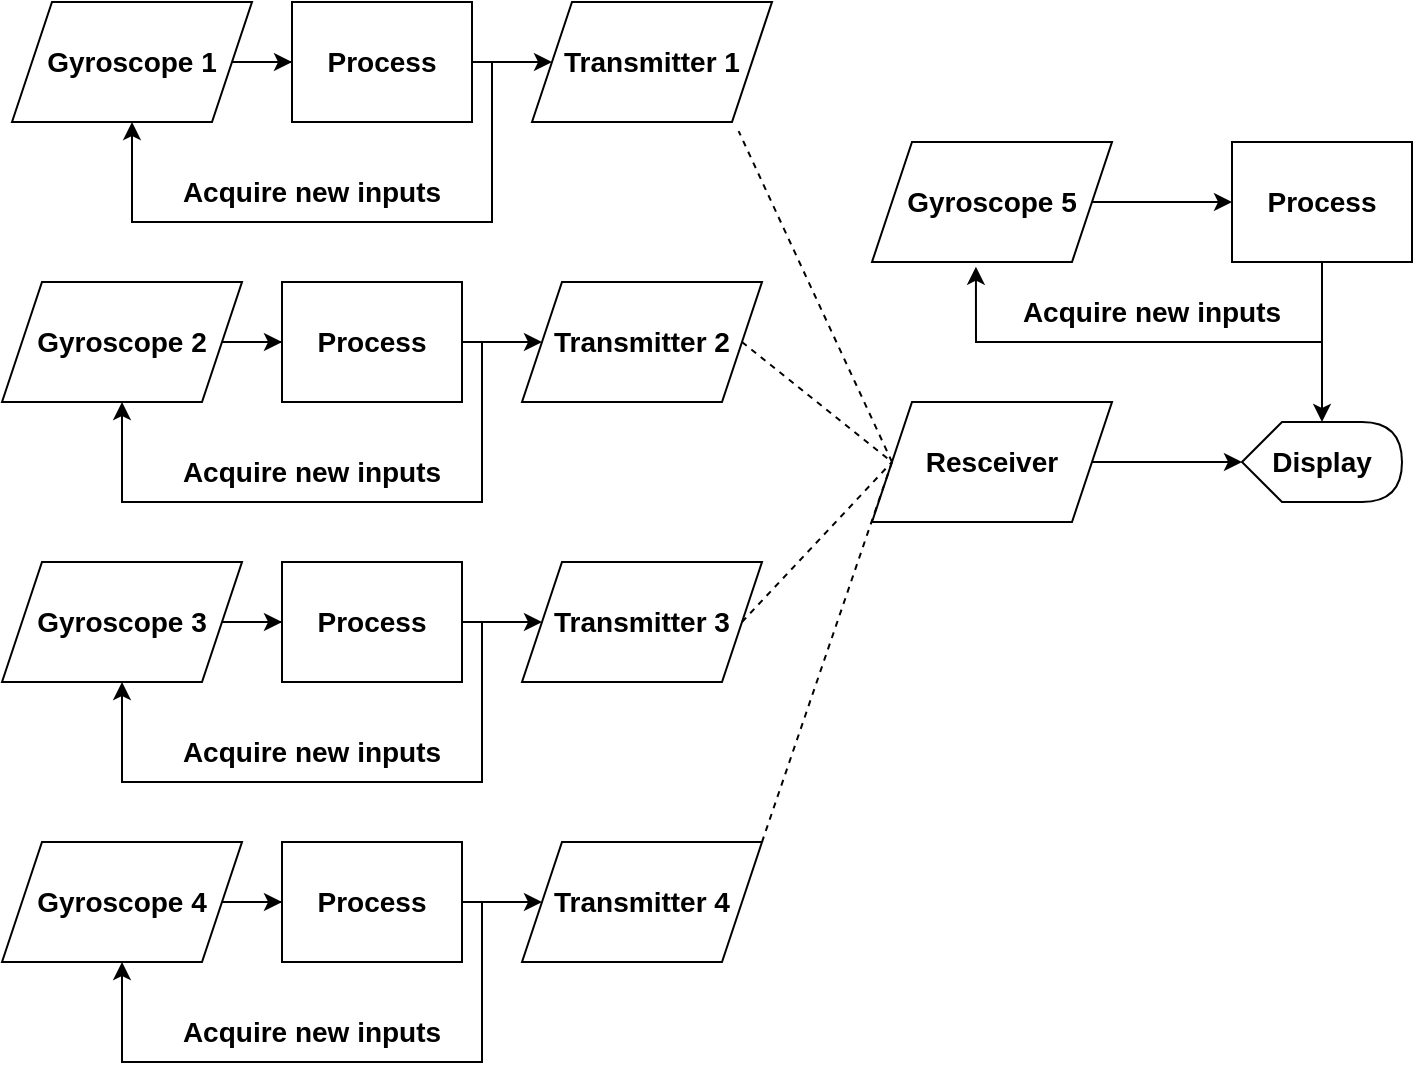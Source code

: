 <mxfile version="24.4.0" type="github">
  <diagram id="prtHgNgQTEPvFCAcTncT" name="Page-1">
    <mxGraphModel dx="1235" dy="614" grid="0" gridSize="10" guides="1" tooltips="1" connect="1" arrows="1" fold="1" page="1" pageScale="1" pageWidth="827" pageHeight="1169" math="0" shadow="0">
      <root>
        <mxCell id="0" />
        <mxCell id="1" parent="0" />
        <mxCell id="-HDPLg_2fKKEUQgn7wLb-13" value="" style="edgeStyle=orthogonalEdgeStyle;rounded=0;orthogonalLoop=1;jettySize=auto;html=1;" parent="1" source="-HDPLg_2fKKEUQgn7wLb-27" edge="1">
          <mxGeometry relative="1" as="geometry">
            <mxPoint x="330" y="270" as="targetPoint" />
          </mxGeometry>
        </mxCell>
        <mxCell id="-HDPLg_2fKKEUQgn7wLb-7" value="&lt;span style=&quot;font-size: 14px;&quot;&gt;Gyroscope 1&lt;/span&gt;" style="shape=parallelogram;perimeter=parallelogramPerimeter;whiteSpace=wrap;html=1;fixedSize=1;fontStyle=1" parent="1" vertex="1">
          <mxGeometry x="60" y="240" width="120" height="60" as="geometry" />
        </mxCell>
        <mxCell id="-HDPLg_2fKKEUQgn7wLb-17" value="Displ&lt;span style=&quot;background-color: initial;&quot;&gt;ay&lt;/span&gt;" style="shape=display;whiteSpace=wrap;html=1;fontStyle=1;fontSize=14;" parent="1" vertex="1">
          <mxGeometry x="675" y="450" width="80" height="40" as="geometry" />
        </mxCell>
        <mxCell id="-HDPLg_2fKKEUQgn7wLb-23" value="" style="endArrow=classic;html=1;rounded=0;entryX=0.5;entryY=1;entryDx=0;entryDy=0;" parent="1" target="-HDPLg_2fKKEUQgn7wLb-7" edge="1">
          <mxGeometry width="50" height="50" relative="1" as="geometry">
            <mxPoint x="300" y="270" as="sourcePoint" />
            <mxPoint x="100" y="330" as="targetPoint" />
            <Array as="points">
              <mxPoint x="300" y="350" />
              <mxPoint x="120" y="350" />
            </Array>
          </mxGeometry>
        </mxCell>
        <mxCell id="-HDPLg_2fKKEUQgn7wLb-25" value="&lt;b&gt;&lt;font style=&quot;font-size: 14px;&quot;&gt;Acquire new inputs&lt;/font&gt;&lt;/b&gt;" style="text;strokeColor=none;align=center;fillColor=none;html=1;verticalAlign=middle;whiteSpace=wrap;rounded=0;" parent="1" vertex="1">
          <mxGeometry x="140" y="320" width="140" height="30" as="geometry" />
        </mxCell>
        <mxCell id="-HDPLg_2fKKEUQgn7wLb-29" value="" style="edgeStyle=orthogonalEdgeStyle;rounded=0;orthogonalLoop=1;jettySize=auto;html=1;" parent="1" source="-HDPLg_2fKKEUQgn7wLb-7" target="-HDPLg_2fKKEUQgn7wLb-27" edge="1">
          <mxGeometry relative="1" as="geometry">
            <mxPoint x="170" y="270" as="sourcePoint" />
            <mxPoint x="414" y="213" as="targetPoint" />
          </mxGeometry>
        </mxCell>
        <mxCell id="-HDPLg_2fKKEUQgn7wLb-27" value="Process" style="rounded=0;whiteSpace=wrap;html=1;fontStyle=1;fontSize=14;" parent="1" vertex="1">
          <mxGeometry x="200" y="240" width="90" height="60" as="geometry" />
        </mxCell>
        <mxCell id="S8j3CGpkhIarZJjFq1TY-1" value="&lt;b&gt;&lt;font style=&quot;font-size: 14px;&quot;&gt;Transmitter 1&lt;/font&gt;&lt;/b&gt;" style="shape=parallelogram;perimeter=parallelogramPerimeter;whiteSpace=wrap;html=1;fixedSize=1;" vertex="1" parent="1">
          <mxGeometry x="320" y="240" width="120" height="60" as="geometry" />
        </mxCell>
        <mxCell id="S8j3CGpkhIarZJjFq1TY-2" value="" style="edgeStyle=orthogonalEdgeStyle;rounded=0;orthogonalLoop=1;jettySize=auto;html=1;" edge="1" parent="1" source="S8j3CGpkhIarZJjFq1TY-7">
          <mxGeometry relative="1" as="geometry">
            <mxPoint x="325" y="410" as="targetPoint" />
          </mxGeometry>
        </mxCell>
        <mxCell id="S8j3CGpkhIarZJjFq1TY-3" value="&lt;span style=&quot;font-size: 14px;&quot;&gt;Gyroscope 2&lt;/span&gt;" style="shape=parallelogram;perimeter=parallelogramPerimeter;whiteSpace=wrap;html=1;fixedSize=1;fontStyle=1" vertex="1" parent="1">
          <mxGeometry x="55" y="380" width="120" height="60" as="geometry" />
        </mxCell>
        <mxCell id="S8j3CGpkhIarZJjFq1TY-4" value="" style="endArrow=classic;html=1;rounded=0;entryX=0.5;entryY=1;entryDx=0;entryDy=0;" edge="1" parent="1" target="S8j3CGpkhIarZJjFq1TY-3">
          <mxGeometry width="50" height="50" relative="1" as="geometry">
            <mxPoint x="295" y="410" as="sourcePoint" />
            <mxPoint x="95" y="470" as="targetPoint" />
            <Array as="points">
              <mxPoint x="295" y="490" />
              <mxPoint x="115" y="490" />
            </Array>
          </mxGeometry>
        </mxCell>
        <mxCell id="S8j3CGpkhIarZJjFq1TY-5" value="&lt;b&gt;&lt;font style=&quot;font-size: 14px;&quot;&gt;Acquire new inputs&lt;/font&gt;&lt;/b&gt;" style="text;strokeColor=none;align=center;fillColor=none;html=1;verticalAlign=middle;whiteSpace=wrap;rounded=0;" vertex="1" parent="1">
          <mxGeometry x="140" y="460" width="140" height="30" as="geometry" />
        </mxCell>
        <mxCell id="S8j3CGpkhIarZJjFq1TY-6" value="" style="edgeStyle=orthogonalEdgeStyle;rounded=0;orthogonalLoop=1;jettySize=auto;html=1;" edge="1" parent="1" source="S8j3CGpkhIarZJjFq1TY-3" target="S8j3CGpkhIarZJjFq1TY-7">
          <mxGeometry relative="1" as="geometry">
            <mxPoint x="165" y="410" as="sourcePoint" />
            <mxPoint x="409" y="353" as="targetPoint" />
          </mxGeometry>
        </mxCell>
        <mxCell id="S8j3CGpkhIarZJjFq1TY-7" value="Process" style="rounded=0;whiteSpace=wrap;html=1;fontStyle=1;fontSize=14;" vertex="1" parent="1">
          <mxGeometry x="195" y="380" width="90" height="60" as="geometry" />
        </mxCell>
        <mxCell id="S8j3CGpkhIarZJjFq1TY-8" value="&lt;b&gt;&lt;font style=&quot;font-size: 14px;&quot;&gt;Transmitter 2&lt;/font&gt;&lt;/b&gt;" style="shape=parallelogram;perimeter=parallelogramPerimeter;whiteSpace=wrap;html=1;fixedSize=1;" vertex="1" parent="1">
          <mxGeometry x="315" y="380" width="120" height="60" as="geometry" />
        </mxCell>
        <mxCell id="S8j3CGpkhIarZJjFq1TY-9" value="" style="edgeStyle=orthogonalEdgeStyle;rounded=0;orthogonalLoop=1;jettySize=auto;html=1;" edge="1" parent="1" source="S8j3CGpkhIarZJjFq1TY-14">
          <mxGeometry relative="1" as="geometry">
            <mxPoint x="325" y="550" as="targetPoint" />
          </mxGeometry>
        </mxCell>
        <mxCell id="S8j3CGpkhIarZJjFq1TY-10" value="&lt;span style=&quot;font-size: 14px;&quot;&gt;Gyroscope 3&lt;/span&gt;" style="shape=parallelogram;perimeter=parallelogramPerimeter;whiteSpace=wrap;html=1;fixedSize=1;fontStyle=1" vertex="1" parent="1">
          <mxGeometry x="55" y="520" width="120" height="60" as="geometry" />
        </mxCell>
        <mxCell id="S8j3CGpkhIarZJjFq1TY-11" value="" style="endArrow=classic;html=1;rounded=0;entryX=0.5;entryY=1;entryDx=0;entryDy=0;" edge="1" parent="1" target="S8j3CGpkhIarZJjFq1TY-10">
          <mxGeometry width="50" height="50" relative="1" as="geometry">
            <mxPoint x="295" y="550" as="sourcePoint" />
            <mxPoint x="95" y="610" as="targetPoint" />
            <Array as="points">
              <mxPoint x="295" y="630" />
              <mxPoint x="115" y="630" />
            </Array>
          </mxGeometry>
        </mxCell>
        <mxCell id="S8j3CGpkhIarZJjFq1TY-12" value="&lt;b&gt;&lt;font style=&quot;font-size: 14px;&quot;&gt;Acquire new inputs&lt;/font&gt;&lt;/b&gt;" style="text;strokeColor=none;align=center;fillColor=none;html=1;verticalAlign=middle;whiteSpace=wrap;rounded=0;" vertex="1" parent="1">
          <mxGeometry x="140" y="600" width="140" height="30" as="geometry" />
        </mxCell>
        <mxCell id="S8j3CGpkhIarZJjFq1TY-13" value="" style="edgeStyle=orthogonalEdgeStyle;rounded=0;orthogonalLoop=1;jettySize=auto;html=1;" edge="1" parent="1" source="S8j3CGpkhIarZJjFq1TY-10" target="S8j3CGpkhIarZJjFq1TY-14">
          <mxGeometry relative="1" as="geometry">
            <mxPoint x="165" y="550" as="sourcePoint" />
            <mxPoint x="409" y="493" as="targetPoint" />
          </mxGeometry>
        </mxCell>
        <mxCell id="S8j3CGpkhIarZJjFq1TY-14" value="Process" style="rounded=0;whiteSpace=wrap;html=1;fontStyle=1;fontSize=14;" vertex="1" parent="1">
          <mxGeometry x="195" y="520" width="90" height="60" as="geometry" />
        </mxCell>
        <mxCell id="S8j3CGpkhIarZJjFq1TY-15" value="&lt;b&gt;&lt;font style=&quot;font-size: 14px;&quot;&gt;Transmitter 3&lt;/font&gt;&lt;/b&gt;" style="shape=parallelogram;perimeter=parallelogramPerimeter;whiteSpace=wrap;html=1;fixedSize=1;" vertex="1" parent="1">
          <mxGeometry x="315" y="520" width="120" height="60" as="geometry" />
        </mxCell>
        <mxCell id="S8j3CGpkhIarZJjFq1TY-24" value="" style="edgeStyle=orthogonalEdgeStyle;rounded=0;orthogonalLoop=1;jettySize=auto;html=1;" edge="1" parent="1" source="S8j3CGpkhIarZJjFq1TY-29">
          <mxGeometry relative="1" as="geometry">
            <mxPoint x="325" y="690" as="targetPoint" />
          </mxGeometry>
        </mxCell>
        <mxCell id="S8j3CGpkhIarZJjFq1TY-25" value="&lt;span style=&quot;font-size: 14px;&quot;&gt;Gyroscope 4&lt;/span&gt;" style="shape=parallelogram;perimeter=parallelogramPerimeter;whiteSpace=wrap;html=1;fixedSize=1;fontStyle=1" vertex="1" parent="1">
          <mxGeometry x="55" y="660" width="120" height="60" as="geometry" />
        </mxCell>
        <mxCell id="S8j3CGpkhIarZJjFq1TY-26" value="" style="endArrow=classic;html=1;rounded=0;entryX=0.5;entryY=1;entryDx=0;entryDy=0;" edge="1" parent="1" target="S8j3CGpkhIarZJjFq1TY-25">
          <mxGeometry width="50" height="50" relative="1" as="geometry">
            <mxPoint x="295" y="690" as="sourcePoint" />
            <mxPoint x="95" y="750" as="targetPoint" />
            <Array as="points">
              <mxPoint x="295" y="770" />
              <mxPoint x="115" y="770" />
            </Array>
          </mxGeometry>
        </mxCell>
        <mxCell id="S8j3CGpkhIarZJjFq1TY-27" value="&lt;b&gt;&lt;font style=&quot;font-size: 14px;&quot;&gt;Acquire new inputs&lt;/font&gt;&lt;/b&gt;" style="text;strokeColor=none;align=center;fillColor=none;html=1;verticalAlign=middle;whiteSpace=wrap;rounded=0;" vertex="1" parent="1">
          <mxGeometry x="140" y="740" width="140" height="30" as="geometry" />
        </mxCell>
        <mxCell id="S8j3CGpkhIarZJjFq1TY-28" value="" style="edgeStyle=orthogonalEdgeStyle;rounded=0;orthogonalLoop=1;jettySize=auto;html=1;" edge="1" parent="1" source="S8j3CGpkhIarZJjFq1TY-25" target="S8j3CGpkhIarZJjFq1TY-29">
          <mxGeometry relative="1" as="geometry">
            <mxPoint x="165" y="690" as="sourcePoint" />
            <mxPoint x="409" y="633" as="targetPoint" />
          </mxGeometry>
        </mxCell>
        <mxCell id="S8j3CGpkhIarZJjFq1TY-29" value="Process" style="rounded=0;whiteSpace=wrap;html=1;fontStyle=1;fontSize=14;" vertex="1" parent="1">
          <mxGeometry x="195" y="660" width="90" height="60" as="geometry" />
        </mxCell>
        <mxCell id="S8j3CGpkhIarZJjFq1TY-30" value="&lt;b&gt;&lt;font style=&quot;font-size: 14px;&quot;&gt;Transmitter 4&lt;/font&gt;&lt;/b&gt;" style="shape=parallelogram;perimeter=parallelogramPerimeter;whiteSpace=wrap;html=1;fixedSize=1;" vertex="1" parent="1">
          <mxGeometry x="315" y="660" width="120" height="60" as="geometry" />
        </mxCell>
        <mxCell id="S8j3CGpkhIarZJjFq1TY-32" value="&lt;span style=&quot;font-size: 14px;&quot;&gt;Gyroscope 5&lt;/span&gt;" style="shape=parallelogram;perimeter=parallelogramPerimeter;whiteSpace=wrap;html=1;fixedSize=1;fontStyle=1" vertex="1" parent="1">
          <mxGeometry x="490" y="310" width="120" height="60" as="geometry" />
        </mxCell>
        <mxCell id="S8j3CGpkhIarZJjFq1TY-34" value="&lt;b&gt;&lt;font style=&quot;font-size: 14px;&quot;&gt;Acquire new inputs&lt;/font&gt;&lt;/b&gt;" style="text;strokeColor=none;align=center;fillColor=none;html=1;verticalAlign=middle;whiteSpace=wrap;rounded=0;" vertex="1" parent="1">
          <mxGeometry x="560" y="380" width="140" height="30" as="geometry" />
        </mxCell>
        <mxCell id="S8j3CGpkhIarZJjFq1TY-35" value="" style="edgeStyle=orthogonalEdgeStyle;rounded=0;orthogonalLoop=1;jettySize=auto;html=1;" edge="1" parent="1" source="S8j3CGpkhIarZJjFq1TY-32" target="S8j3CGpkhIarZJjFq1TY-36">
          <mxGeometry relative="1" as="geometry">
            <mxPoint x="575" y="270" as="sourcePoint" />
            <mxPoint x="819" y="213" as="targetPoint" />
          </mxGeometry>
        </mxCell>
        <mxCell id="S8j3CGpkhIarZJjFq1TY-50" style="edgeStyle=orthogonalEdgeStyle;rounded=0;orthogonalLoop=1;jettySize=auto;html=1;exitX=0.5;exitY=1;exitDx=0;exitDy=0;entryX=0.433;entryY=1.039;entryDx=0;entryDy=0;entryPerimeter=0;" edge="1" parent="1" source="S8j3CGpkhIarZJjFq1TY-36" target="S8j3CGpkhIarZJjFq1TY-32">
          <mxGeometry relative="1" as="geometry">
            <mxPoint x="530" y="430" as="targetPoint" />
            <Array as="points">
              <mxPoint x="715" y="410" />
              <mxPoint x="542" y="410" />
            </Array>
          </mxGeometry>
        </mxCell>
        <mxCell id="S8j3CGpkhIarZJjFq1TY-36" value="Process" style="rounded=0;whiteSpace=wrap;html=1;fontStyle=1;fontSize=14;" vertex="1" parent="1">
          <mxGeometry x="670" y="310" width="90" height="60" as="geometry" />
        </mxCell>
        <mxCell id="S8j3CGpkhIarZJjFq1TY-39" style="edgeStyle=orthogonalEdgeStyle;rounded=0;orthogonalLoop=1;jettySize=auto;html=1;exitX=1;exitY=0.5;exitDx=0;exitDy=0;entryX=0;entryY=0.5;entryDx=0;entryDy=0;entryPerimeter=0;" edge="1" parent="1" source="S8j3CGpkhIarZJjFq1TY-37" target="-HDPLg_2fKKEUQgn7wLb-17">
          <mxGeometry relative="1" as="geometry">
            <mxPoint x="690" y="410.118" as="targetPoint" />
          </mxGeometry>
        </mxCell>
        <mxCell id="S8j3CGpkhIarZJjFq1TY-37" value="&lt;b&gt;&lt;font style=&quot;font-size: 14px;&quot;&gt;Resceiver&lt;/font&gt;&lt;/b&gt;" style="shape=parallelogram;perimeter=parallelogramPerimeter;whiteSpace=wrap;html=1;fixedSize=1;" vertex="1" parent="1">
          <mxGeometry x="490" y="440" width="120" height="60" as="geometry" />
        </mxCell>
        <mxCell id="S8j3CGpkhIarZJjFq1TY-40" style="edgeStyle=orthogonalEdgeStyle;rounded=0;orthogonalLoop=1;jettySize=auto;html=1;exitX=0.5;exitY=1;exitDx=0;exitDy=0;entryX=0;entryY=0;entryDx=40;entryDy=0;entryPerimeter=0;" edge="1" parent="1" source="S8j3CGpkhIarZJjFq1TY-36" target="-HDPLg_2fKKEUQgn7wLb-17">
          <mxGeometry relative="1" as="geometry">
            <Array as="points">
              <mxPoint x="715" y="420" />
              <mxPoint x="715" y="420" />
            </Array>
          </mxGeometry>
        </mxCell>
        <mxCell id="S8j3CGpkhIarZJjFq1TY-43" value="" style="endArrow=none;dashed=1;html=1;rounded=0;entryX=0.861;entryY=1.076;entryDx=0;entryDy=0;exitX=0;exitY=0.5;exitDx=0;exitDy=0;entryPerimeter=0;" edge="1" parent="1" source="S8j3CGpkhIarZJjFq1TY-37" target="S8j3CGpkhIarZJjFq1TY-1">
          <mxGeometry width="50" height="50" relative="1" as="geometry">
            <mxPoint x="350" y="500" as="sourcePoint" />
            <mxPoint x="400" y="450" as="targetPoint" />
          </mxGeometry>
        </mxCell>
        <mxCell id="S8j3CGpkhIarZJjFq1TY-44" value="" style="endArrow=none;dashed=1;html=1;rounded=0;exitX=1;exitY=0.5;exitDx=0;exitDy=0;entryX=0;entryY=0.5;entryDx=0;entryDy=0;" edge="1" parent="1" source="S8j3CGpkhIarZJjFq1TY-8" target="S8j3CGpkhIarZJjFq1TY-37">
          <mxGeometry width="50" height="50" relative="1" as="geometry">
            <mxPoint x="510" y="610" as="sourcePoint" />
            <mxPoint x="560" y="560" as="targetPoint" />
          </mxGeometry>
        </mxCell>
        <mxCell id="S8j3CGpkhIarZJjFq1TY-45" value="" style="endArrow=none;dashed=1;html=1;rounded=0;exitX=1;exitY=0.5;exitDx=0;exitDy=0;entryX=0;entryY=0.5;entryDx=0;entryDy=0;" edge="1" parent="1" source="S8j3CGpkhIarZJjFq1TY-15" target="S8j3CGpkhIarZJjFq1TY-37">
          <mxGeometry width="50" height="50" relative="1" as="geometry">
            <mxPoint x="470" y="640" as="sourcePoint" />
            <mxPoint x="520" y="590" as="targetPoint" />
          </mxGeometry>
        </mxCell>
        <mxCell id="S8j3CGpkhIarZJjFq1TY-46" value="" style="endArrow=none;dashed=1;html=1;rounded=0;entryX=1;entryY=0;entryDx=0;entryDy=0;exitX=0;exitY=0.5;exitDx=0;exitDy=0;" edge="1" parent="1" source="S8j3CGpkhIarZJjFq1TY-37" target="S8j3CGpkhIarZJjFq1TY-30">
          <mxGeometry width="50" height="50" relative="1" as="geometry">
            <mxPoint x="350" y="500" as="sourcePoint" />
            <mxPoint x="400" y="450" as="targetPoint" />
          </mxGeometry>
        </mxCell>
      </root>
    </mxGraphModel>
  </diagram>
</mxfile>
